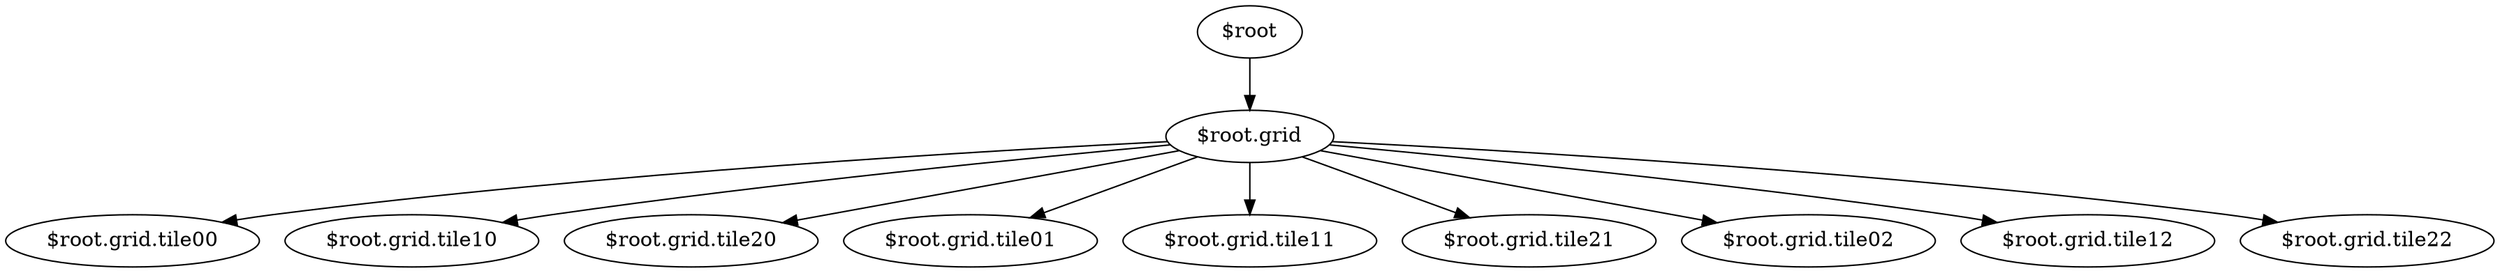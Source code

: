 digraph G {
  "$root" -> "$root.grid";
  "$root.grid" -> "$root.grid.tile00";
  "$root.grid" -> "$root.grid.tile10";
  "$root.grid" -> "$root.grid.tile20";
  "$root.grid" -> "$root.grid.tile01";
  "$root.grid" -> "$root.grid.tile11";
  "$root.grid" -> "$root.grid.tile21";
  "$root.grid" -> "$root.grid.tile02";
  "$root.grid" -> "$root.grid.tile12";
  "$root.grid" -> "$root.grid.tile22";
}
